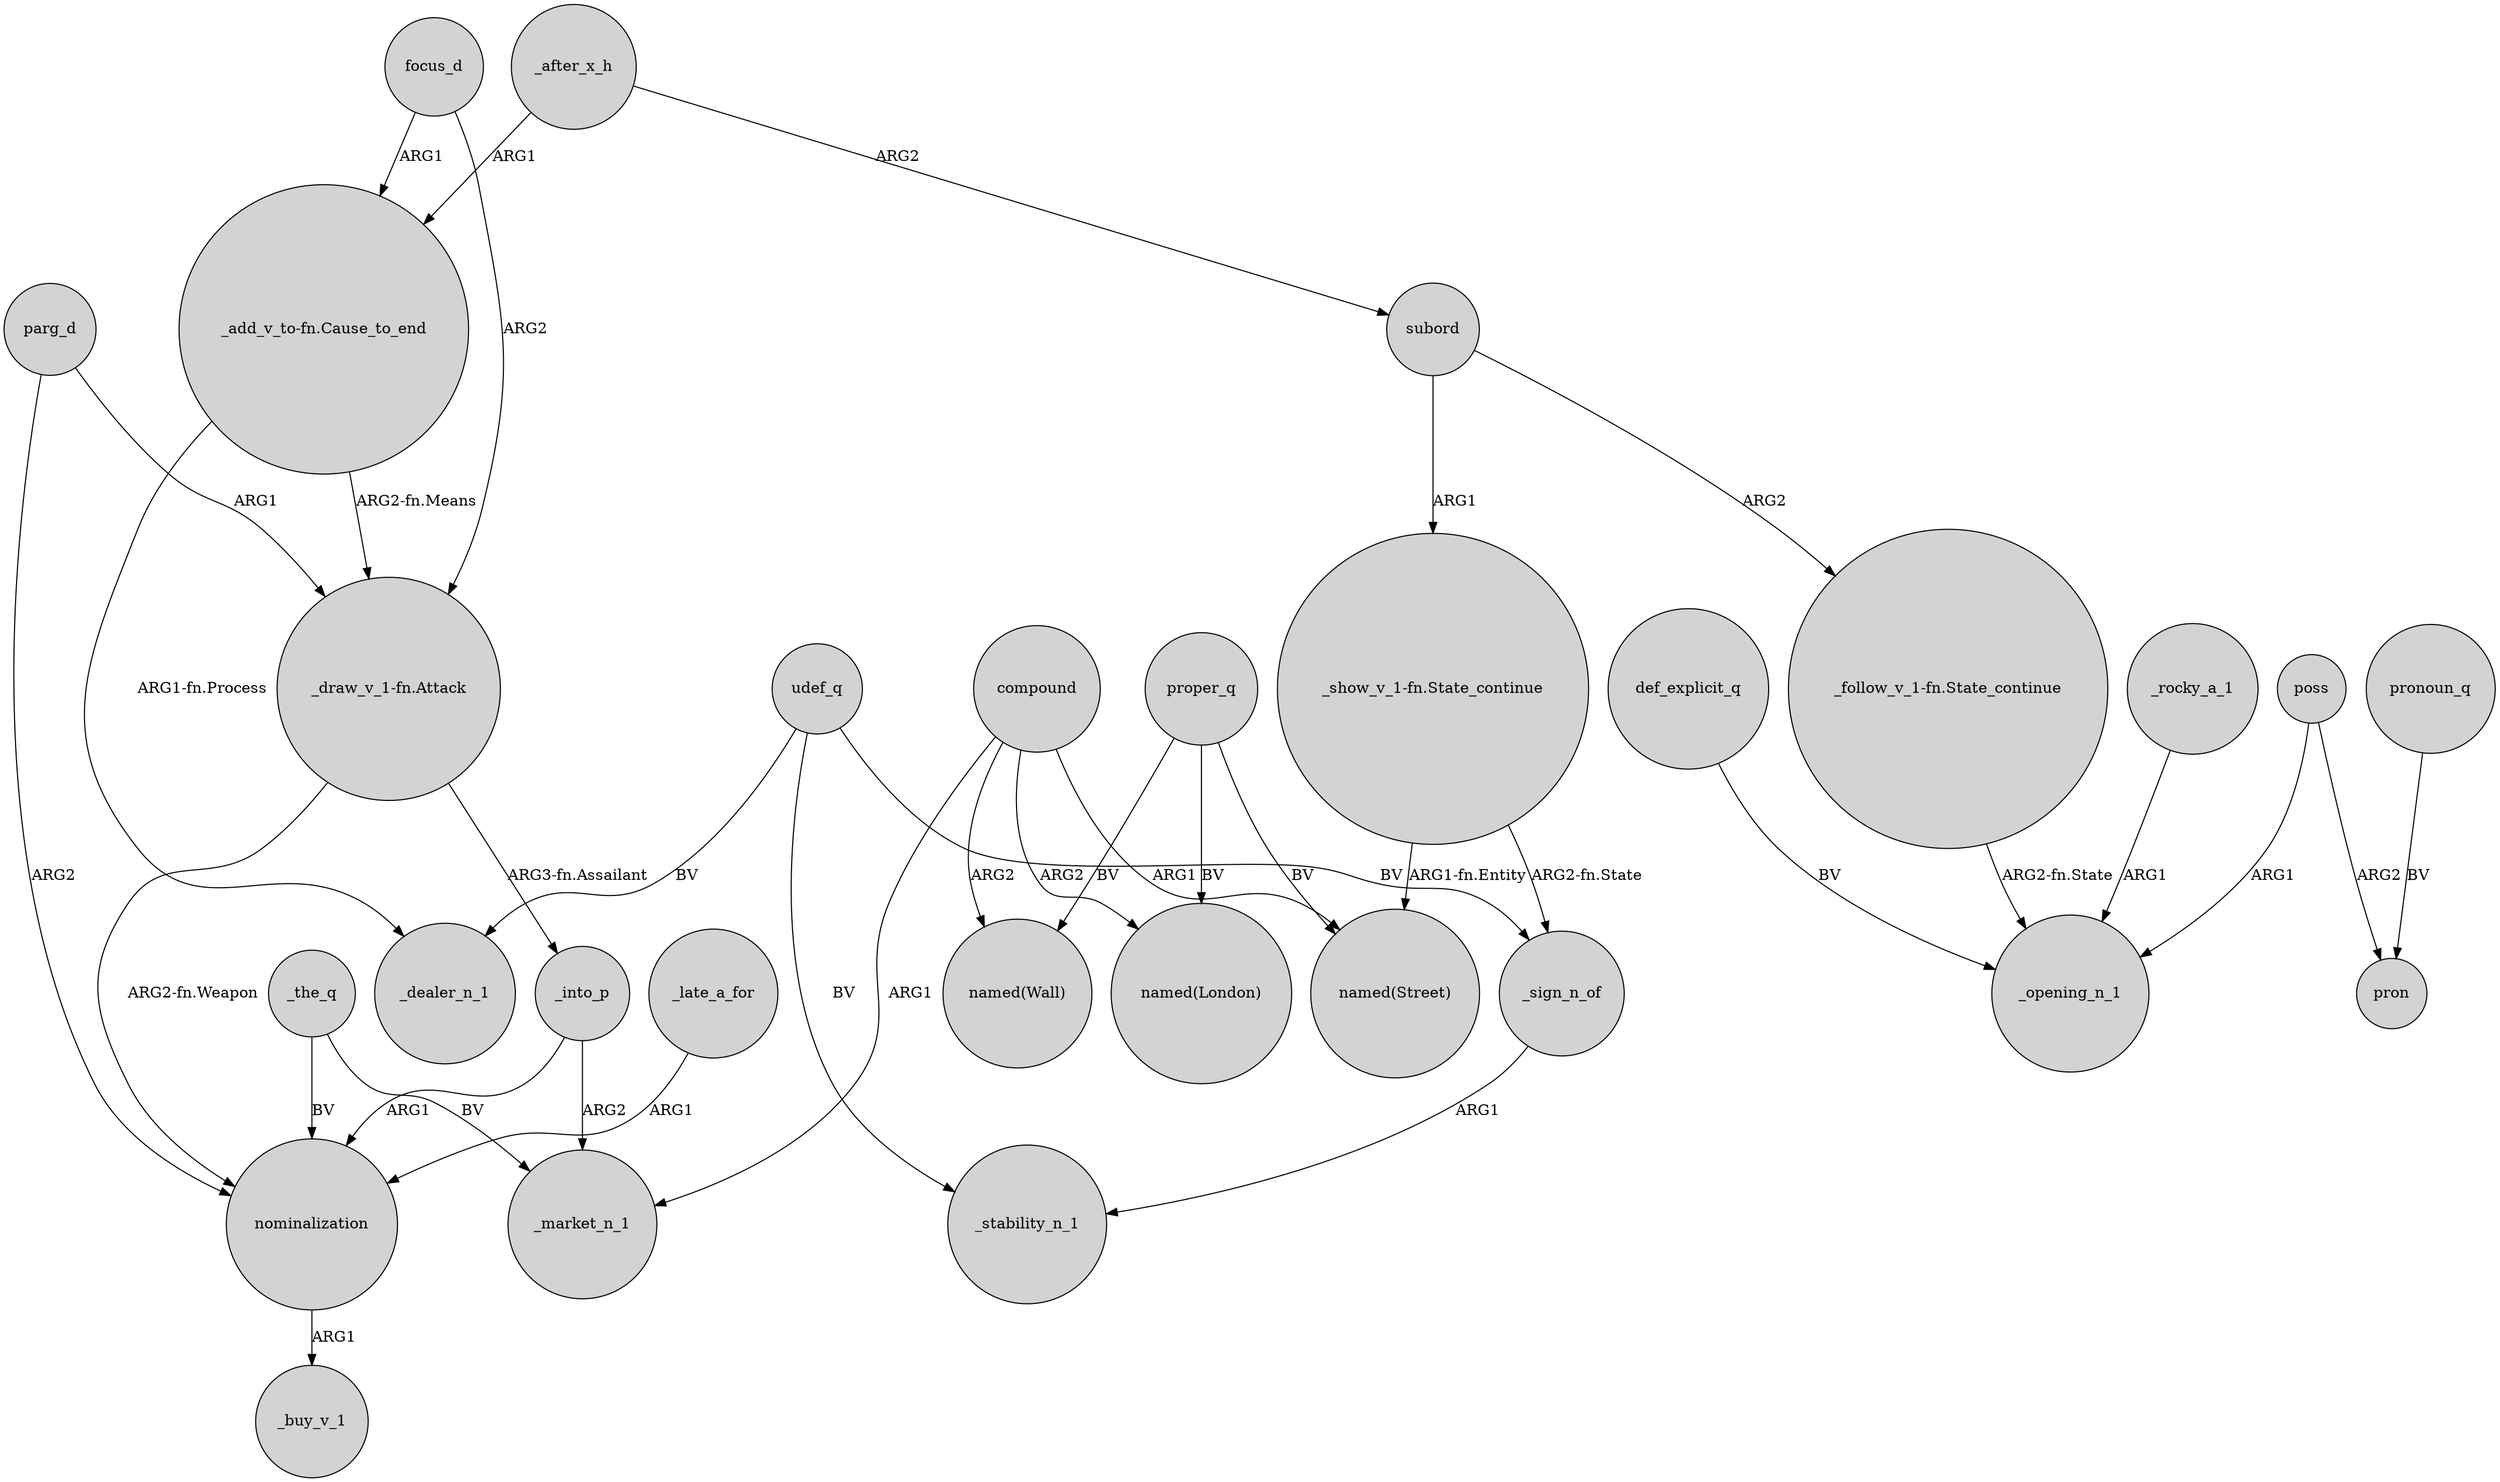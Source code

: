 digraph {
	node [shape=circle style=filled]
	nominalization -> _buy_v_1 [label=ARG1]
	_the_q -> nominalization [label=BV]
	udef_q -> _sign_n_of [label=BV]
	focus_d -> "_add_v_to-fn.Cause_to_end" [label=ARG1]
	parg_d -> "_draw_v_1-fn.Attack" [label=ARG1]
	"_add_v_to-fn.Cause_to_end" -> _dealer_n_1 [label="ARG1-fn.Process"]
	"_show_v_1-fn.State_continue" -> "named(Street)" [label="ARG1-fn.Entity"]
	_rocky_a_1 -> _opening_n_1 [label=ARG1]
	compound -> "named(London)" [label=ARG2]
	"_add_v_to-fn.Cause_to_end" -> "_draw_v_1-fn.Attack" [label="ARG2-fn.Means"]
	_into_p -> _market_n_1 [label=ARG2]
	_sign_n_of -> _stability_n_1 [label=ARG1]
	_the_q -> _market_n_1 [label=BV]
	pronoun_q -> pron [label=BV]
	subord -> "_show_v_1-fn.State_continue" [label=ARG1]
	compound -> "named(Wall)" [label=ARG2]
	poss -> pron [label=ARG2]
	"_draw_v_1-fn.Attack" -> nominalization [label="ARG2-fn.Weapon"]
	focus_d -> "_draw_v_1-fn.Attack" [label=ARG2]
	poss -> _opening_n_1 [label=ARG1]
	def_explicit_q -> _opening_n_1 [label=BV]
	compound -> "named(Street)" [label=ARG1]
	subord -> "_follow_v_1-fn.State_continue" [label=ARG2]
	"_follow_v_1-fn.State_continue" -> _opening_n_1 [label="ARG2-fn.State"]
	udef_q -> _dealer_n_1 [label=BV]
	"_draw_v_1-fn.Attack" -> _into_p [label="ARG3-fn.Assailant"]
	"_show_v_1-fn.State_continue" -> _sign_n_of [label="ARG2-fn.State"]
	proper_q -> "named(Wall)" [label=BV]
	_after_x_h -> subord [label=ARG2]
	proper_q -> "named(London)" [label=BV]
	_after_x_h -> "_add_v_to-fn.Cause_to_end" [label=ARG1]
	_late_a_for -> nominalization [label=ARG1]
	udef_q -> _stability_n_1 [label=BV]
	_into_p -> nominalization [label=ARG1]
	proper_q -> "named(Street)" [label=BV]
	compound -> _market_n_1 [label=ARG1]
	parg_d -> nominalization [label=ARG2]
}
